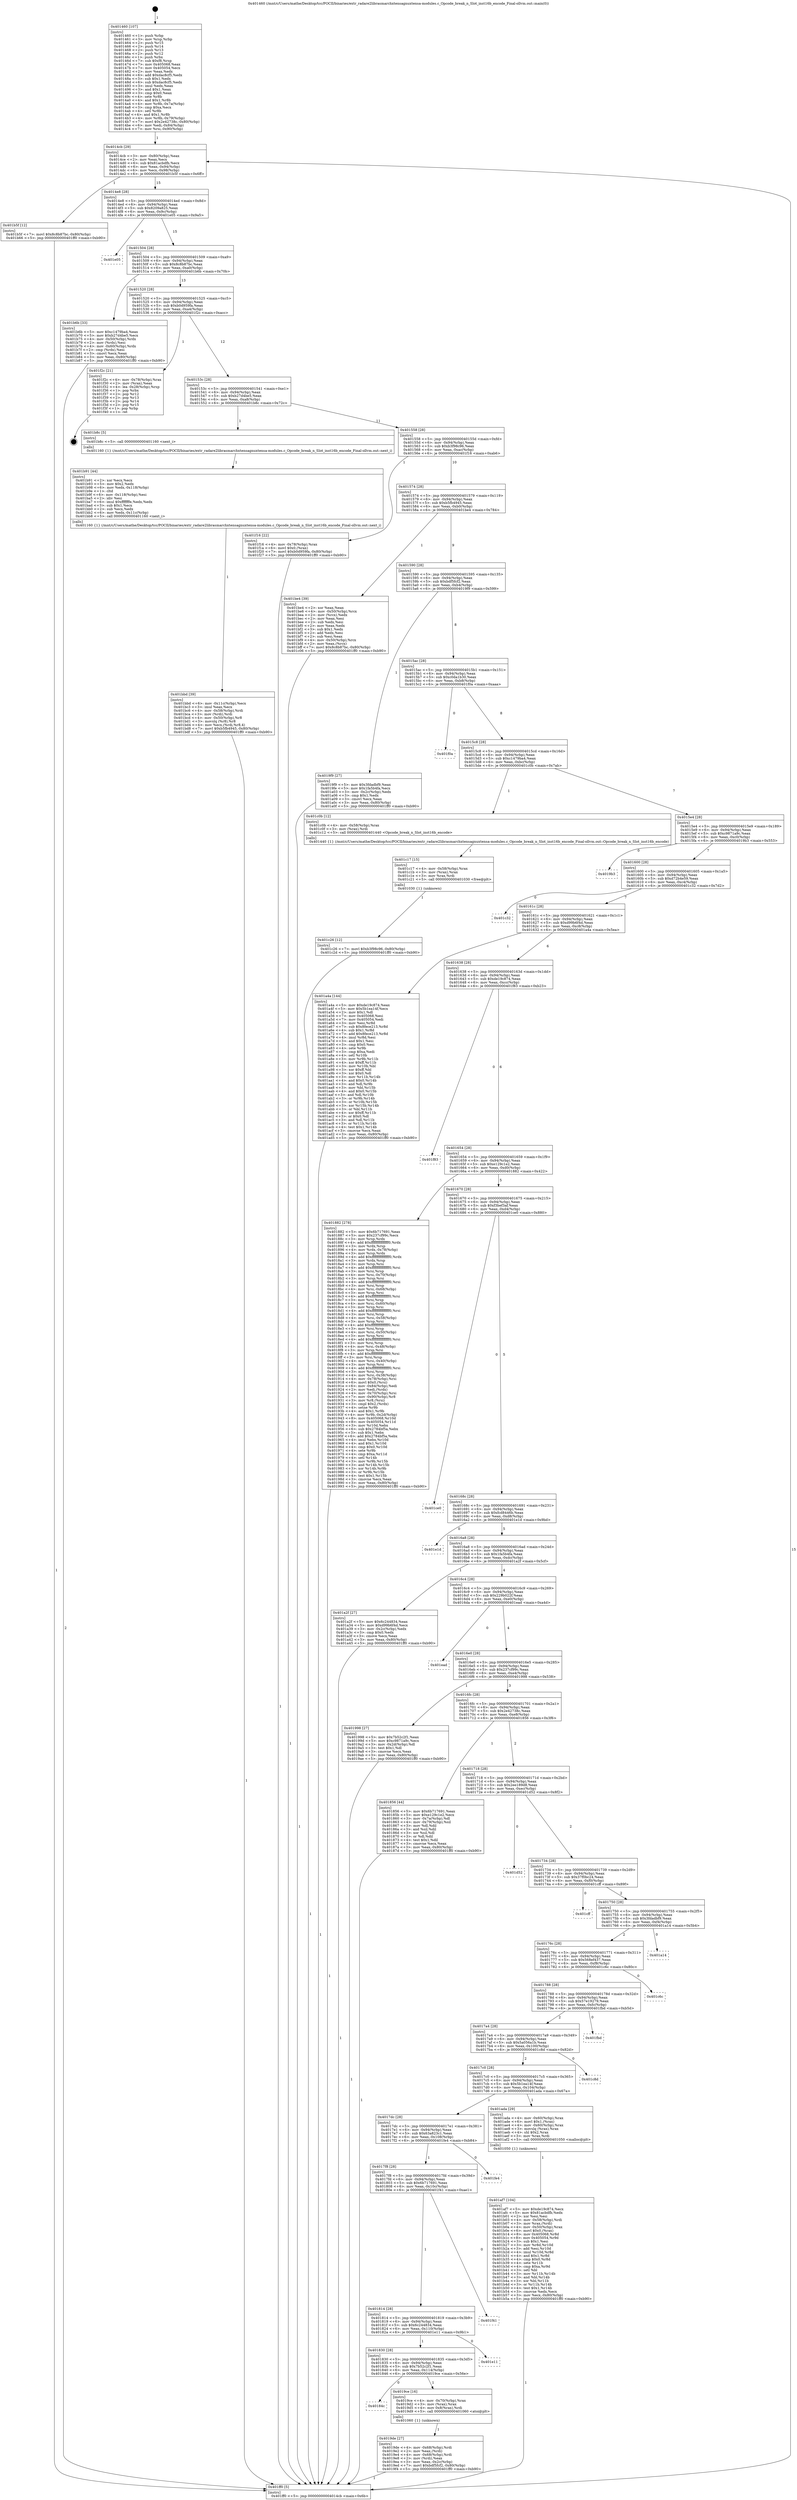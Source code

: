 digraph "0x401460" {
  label = "0x401460 (/mnt/c/Users/mathe/Desktop/tcc/POCII/binaries/extr_radare2librasmarchxtensagnuxtensa-modules.c_Opcode_break_n_Slot_inst16b_encode_Final-ollvm.out::main(0))"
  labelloc = "t"
  node[shape=record]

  Entry [label="",width=0.3,height=0.3,shape=circle,fillcolor=black,style=filled]
  "0x4014cb" [label="{
     0x4014cb [29]\l
     | [instrs]\l
     &nbsp;&nbsp;0x4014cb \<+3\>: mov -0x80(%rbp),%eax\l
     &nbsp;&nbsp;0x4014ce \<+2\>: mov %eax,%ecx\l
     &nbsp;&nbsp;0x4014d0 \<+6\>: sub $0x81acbdfb,%ecx\l
     &nbsp;&nbsp;0x4014d6 \<+6\>: mov %eax,-0x94(%rbp)\l
     &nbsp;&nbsp;0x4014dc \<+6\>: mov %ecx,-0x98(%rbp)\l
     &nbsp;&nbsp;0x4014e2 \<+6\>: je 0000000000401b5f \<main+0x6ff\>\l
  }"]
  "0x401b5f" [label="{
     0x401b5f [12]\l
     | [instrs]\l
     &nbsp;&nbsp;0x401b5f \<+7\>: movl $0x8c8b87bc,-0x80(%rbp)\l
     &nbsp;&nbsp;0x401b66 \<+5\>: jmp 0000000000401ff0 \<main+0xb90\>\l
  }"]
  "0x4014e8" [label="{
     0x4014e8 [28]\l
     | [instrs]\l
     &nbsp;&nbsp;0x4014e8 \<+5\>: jmp 00000000004014ed \<main+0x8d\>\l
     &nbsp;&nbsp;0x4014ed \<+6\>: mov -0x94(%rbp),%eax\l
     &nbsp;&nbsp;0x4014f3 \<+5\>: sub $0x8209a825,%eax\l
     &nbsp;&nbsp;0x4014f8 \<+6\>: mov %eax,-0x9c(%rbp)\l
     &nbsp;&nbsp;0x4014fe \<+6\>: je 0000000000401e05 \<main+0x9a5\>\l
  }"]
  Exit [label="",width=0.3,height=0.3,shape=circle,fillcolor=black,style=filled,peripheries=2]
  "0x401e05" [label="{
     0x401e05\l
  }", style=dashed]
  "0x401504" [label="{
     0x401504 [28]\l
     | [instrs]\l
     &nbsp;&nbsp;0x401504 \<+5\>: jmp 0000000000401509 \<main+0xa9\>\l
     &nbsp;&nbsp;0x401509 \<+6\>: mov -0x94(%rbp),%eax\l
     &nbsp;&nbsp;0x40150f \<+5\>: sub $0x8c8b87bc,%eax\l
     &nbsp;&nbsp;0x401514 \<+6\>: mov %eax,-0xa0(%rbp)\l
     &nbsp;&nbsp;0x40151a \<+6\>: je 0000000000401b6b \<main+0x70b\>\l
  }"]
  "0x401c26" [label="{
     0x401c26 [12]\l
     | [instrs]\l
     &nbsp;&nbsp;0x401c26 \<+7\>: movl $0xb3f98c96,-0x80(%rbp)\l
     &nbsp;&nbsp;0x401c2d \<+5\>: jmp 0000000000401ff0 \<main+0xb90\>\l
  }"]
  "0x401b6b" [label="{
     0x401b6b [33]\l
     | [instrs]\l
     &nbsp;&nbsp;0x401b6b \<+5\>: mov $0xc1479ba4,%eax\l
     &nbsp;&nbsp;0x401b70 \<+5\>: mov $0xb27d4be5,%ecx\l
     &nbsp;&nbsp;0x401b75 \<+4\>: mov -0x50(%rbp),%rdx\l
     &nbsp;&nbsp;0x401b79 \<+2\>: mov (%rdx),%esi\l
     &nbsp;&nbsp;0x401b7b \<+4\>: mov -0x60(%rbp),%rdx\l
     &nbsp;&nbsp;0x401b7f \<+2\>: cmp (%rdx),%esi\l
     &nbsp;&nbsp;0x401b81 \<+3\>: cmovl %ecx,%eax\l
     &nbsp;&nbsp;0x401b84 \<+3\>: mov %eax,-0x80(%rbp)\l
     &nbsp;&nbsp;0x401b87 \<+5\>: jmp 0000000000401ff0 \<main+0xb90\>\l
  }"]
  "0x401520" [label="{
     0x401520 [28]\l
     | [instrs]\l
     &nbsp;&nbsp;0x401520 \<+5\>: jmp 0000000000401525 \<main+0xc5\>\l
     &nbsp;&nbsp;0x401525 \<+6\>: mov -0x94(%rbp),%eax\l
     &nbsp;&nbsp;0x40152b \<+5\>: sub $0xb0d959fa,%eax\l
     &nbsp;&nbsp;0x401530 \<+6\>: mov %eax,-0xa4(%rbp)\l
     &nbsp;&nbsp;0x401536 \<+6\>: je 0000000000401f2c \<main+0xacc\>\l
  }"]
  "0x401c17" [label="{
     0x401c17 [15]\l
     | [instrs]\l
     &nbsp;&nbsp;0x401c17 \<+4\>: mov -0x58(%rbp),%rax\l
     &nbsp;&nbsp;0x401c1b \<+3\>: mov (%rax),%rax\l
     &nbsp;&nbsp;0x401c1e \<+3\>: mov %rax,%rdi\l
     &nbsp;&nbsp;0x401c21 \<+5\>: call 0000000000401030 \<free@plt\>\l
     | [calls]\l
     &nbsp;&nbsp;0x401030 \{1\} (unknown)\l
  }"]
  "0x401f2c" [label="{
     0x401f2c [21]\l
     | [instrs]\l
     &nbsp;&nbsp;0x401f2c \<+4\>: mov -0x78(%rbp),%rax\l
     &nbsp;&nbsp;0x401f30 \<+2\>: mov (%rax),%eax\l
     &nbsp;&nbsp;0x401f32 \<+4\>: lea -0x28(%rbp),%rsp\l
     &nbsp;&nbsp;0x401f36 \<+1\>: pop %rbx\l
     &nbsp;&nbsp;0x401f37 \<+2\>: pop %r12\l
     &nbsp;&nbsp;0x401f39 \<+2\>: pop %r13\l
     &nbsp;&nbsp;0x401f3b \<+2\>: pop %r14\l
     &nbsp;&nbsp;0x401f3d \<+2\>: pop %r15\l
     &nbsp;&nbsp;0x401f3f \<+1\>: pop %rbp\l
     &nbsp;&nbsp;0x401f40 \<+1\>: ret\l
  }"]
  "0x40153c" [label="{
     0x40153c [28]\l
     | [instrs]\l
     &nbsp;&nbsp;0x40153c \<+5\>: jmp 0000000000401541 \<main+0xe1\>\l
     &nbsp;&nbsp;0x401541 \<+6\>: mov -0x94(%rbp),%eax\l
     &nbsp;&nbsp;0x401547 \<+5\>: sub $0xb27d4be5,%eax\l
     &nbsp;&nbsp;0x40154c \<+6\>: mov %eax,-0xa8(%rbp)\l
     &nbsp;&nbsp;0x401552 \<+6\>: je 0000000000401b8c \<main+0x72c\>\l
  }"]
  "0x401bbd" [label="{
     0x401bbd [39]\l
     | [instrs]\l
     &nbsp;&nbsp;0x401bbd \<+6\>: mov -0x11c(%rbp),%ecx\l
     &nbsp;&nbsp;0x401bc3 \<+3\>: imul %eax,%ecx\l
     &nbsp;&nbsp;0x401bc6 \<+4\>: mov -0x58(%rbp),%rdi\l
     &nbsp;&nbsp;0x401bca \<+3\>: mov (%rdi),%rdi\l
     &nbsp;&nbsp;0x401bcd \<+4\>: mov -0x50(%rbp),%r8\l
     &nbsp;&nbsp;0x401bd1 \<+3\>: movslq (%r8),%r8\l
     &nbsp;&nbsp;0x401bd4 \<+4\>: mov %ecx,(%rdi,%r8,4)\l
     &nbsp;&nbsp;0x401bd8 \<+7\>: movl $0xb5fb4945,-0x80(%rbp)\l
     &nbsp;&nbsp;0x401bdf \<+5\>: jmp 0000000000401ff0 \<main+0xb90\>\l
  }"]
  "0x401b8c" [label="{
     0x401b8c [5]\l
     | [instrs]\l
     &nbsp;&nbsp;0x401b8c \<+5\>: call 0000000000401160 \<next_i\>\l
     | [calls]\l
     &nbsp;&nbsp;0x401160 \{1\} (/mnt/c/Users/mathe/Desktop/tcc/POCII/binaries/extr_radare2librasmarchxtensagnuxtensa-modules.c_Opcode_break_n_Slot_inst16b_encode_Final-ollvm.out::next_i)\l
  }"]
  "0x401558" [label="{
     0x401558 [28]\l
     | [instrs]\l
     &nbsp;&nbsp;0x401558 \<+5\>: jmp 000000000040155d \<main+0xfd\>\l
     &nbsp;&nbsp;0x40155d \<+6\>: mov -0x94(%rbp),%eax\l
     &nbsp;&nbsp;0x401563 \<+5\>: sub $0xb3f98c96,%eax\l
     &nbsp;&nbsp;0x401568 \<+6\>: mov %eax,-0xac(%rbp)\l
     &nbsp;&nbsp;0x40156e \<+6\>: je 0000000000401f16 \<main+0xab6\>\l
  }"]
  "0x401b91" [label="{
     0x401b91 [44]\l
     | [instrs]\l
     &nbsp;&nbsp;0x401b91 \<+2\>: xor %ecx,%ecx\l
     &nbsp;&nbsp;0x401b93 \<+5\>: mov $0x2,%edx\l
     &nbsp;&nbsp;0x401b98 \<+6\>: mov %edx,-0x118(%rbp)\l
     &nbsp;&nbsp;0x401b9e \<+1\>: cltd\l
     &nbsp;&nbsp;0x401b9f \<+6\>: mov -0x118(%rbp),%esi\l
     &nbsp;&nbsp;0x401ba5 \<+2\>: idiv %esi\l
     &nbsp;&nbsp;0x401ba7 \<+6\>: imul $0xfffffffe,%edx,%edx\l
     &nbsp;&nbsp;0x401bad \<+3\>: sub $0x1,%ecx\l
     &nbsp;&nbsp;0x401bb0 \<+2\>: sub %ecx,%edx\l
     &nbsp;&nbsp;0x401bb2 \<+6\>: mov %edx,-0x11c(%rbp)\l
     &nbsp;&nbsp;0x401bb8 \<+5\>: call 0000000000401160 \<next_i\>\l
     | [calls]\l
     &nbsp;&nbsp;0x401160 \{1\} (/mnt/c/Users/mathe/Desktop/tcc/POCII/binaries/extr_radare2librasmarchxtensagnuxtensa-modules.c_Opcode_break_n_Slot_inst16b_encode_Final-ollvm.out::next_i)\l
  }"]
  "0x401f16" [label="{
     0x401f16 [22]\l
     | [instrs]\l
     &nbsp;&nbsp;0x401f16 \<+4\>: mov -0x78(%rbp),%rax\l
     &nbsp;&nbsp;0x401f1a \<+6\>: movl $0x0,(%rax)\l
     &nbsp;&nbsp;0x401f20 \<+7\>: movl $0xb0d959fa,-0x80(%rbp)\l
     &nbsp;&nbsp;0x401f27 \<+5\>: jmp 0000000000401ff0 \<main+0xb90\>\l
  }"]
  "0x401574" [label="{
     0x401574 [28]\l
     | [instrs]\l
     &nbsp;&nbsp;0x401574 \<+5\>: jmp 0000000000401579 \<main+0x119\>\l
     &nbsp;&nbsp;0x401579 \<+6\>: mov -0x94(%rbp),%eax\l
     &nbsp;&nbsp;0x40157f \<+5\>: sub $0xb5fb4945,%eax\l
     &nbsp;&nbsp;0x401584 \<+6\>: mov %eax,-0xb0(%rbp)\l
     &nbsp;&nbsp;0x40158a \<+6\>: je 0000000000401be4 \<main+0x784\>\l
  }"]
  "0x401af7" [label="{
     0x401af7 [104]\l
     | [instrs]\l
     &nbsp;&nbsp;0x401af7 \<+5\>: mov $0xde19c874,%ecx\l
     &nbsp;&nbsp;0x401afc \<+5\>: mov $0x81acbdfb,%edx\l
     &nbsp;&nbsp;0x401b01 \<+2\>: xor %esi,%esi\l
     &nbsp;&nbsp;0x401b03 \<+4\>: mov -0x58(%rbp),%rdi\l
     &nbsp;&nbsp;0x401b07 \<+3\>: mov %rax,(%rdi)\l
     &nbsp;&nbsp;0x401b0a \<+4\>: mov -0x50(%rbp),%rax\l
     &nbsp;&nbsp;0x401b0e \<+6\>: movl $0x0,(%rax)\l
     &nbsp;&nbsp;0x401b14 \<+8\>: mov 0x405068,%r8d\l
     &nbsp;&nbsp;0x401b1c \<+8\>: mov 0x405054,%r9d\l
     &nbsp;&nbsp;0x401b24 \<+3\>: sub $0x1,%esi\l
     &nbsp;&nbsp;0x401b27 \<+3\>: mov %r8d,%r10d\l
     &nbsp;&nbsp;0x401b2a \<+3\>: add %esi,%r10d\l
     &nbsp;&nbsp;0x401b2d \<+4\>: imul %r10d,%r8d\l
     &nbsp;&nbsp;0x401b31 \<+4\>: and $0x1,%r8d\l
     &nbsp;&nbsp;0x401b35 \<+4\>: cmp $0x0,%r8d\l
     &nbsp;&nbsp;0x401b39 \<+4\>: sete %r11b\l
     &nbsp;&nbsp;0x401b3d \<+4\>: cmp $0xa,%r9d\l
     &nbsp;&nbsp;0x401b41 \<+3\>: setl %bl\l
     &nbsp;&nbsp;0x401b44 \<+3\>: mov %r11b,%r14b\l
     &nbsp;&nbsp;0x401b47 \<+3\>: and %bl,%r14b\l
     &nbsp;&nbsp;0x401b4a \<+3\>: xor %bl,%r11b\l
     &nbsp;&nbsp;0x401b4d \<+3\>: or %r11b,%r14b\l
     &nbsp;&nbsp;0x401b50 \<+4\>: test $0x1,%r14b\l
     &nbsp;&nbsp;0x401b54 \<+3\>: cmovne %edx,%ecx\l
     &nbsp;&nbsp;0x401b57 \<+3\>: mov %ecx,-0x80(%rbp)\l
     &nbsp;&nbsp;0x401b5a \<+5\>: jmp 0000000000401ff0 \<main+0xb90\>\l
  }"]
  "0x401be4" [label="{
     0x401be4 [39]\l
     | [instrs]\l
     &nbsp;&nbsp;0x401be4 \<+2\>: xor %eax,%eax\l
     &nbsp;&nbsp;0x401be6 \<+4\>: mov -0x50(%rbp),%rcx\l
     &nbsp;&nbsp;0x401bea \<+2\>: mov (%rcx),%edx\l
     &nbsp;&nbsp;0x401bec \<+2\>: mov %eax,%esi\l
     &nbsp;&nbsp;0x401bee \<+2\>: sub %edx,%esi\l
     &nbsp;&nbsp;0x401bf0 \<+2\>: mov %eax,%edx\l
     &nbsp;&nbsp;0x401bf2 \<+3\>: sub $0x1,%edx\l
     &nbsp;&nbsp;0x401bf5 \<+2\>: add %edx,%esi\l
     &nbsp;&nbsp;0x401bf7 \<+2\>: sub %esi,%eax\l
     &nbsp;&nbsp;0x401bf9 \<+4\>: mov -0x50(%rbp),%rcx\l
     &nbsp;&nbsp;0x401bfd \<+2\>: mov %eax,(%rcx)\l
     &nbsp;&nbsp;0x401bff \<+7\>: movl $0x8c8b87bc,-0x80(%rbp)\l
     &nbsp;&nbsp;0x401c06 \<+5\>: jmp 0000000000401ff0 \<main+0xb90\>\l
  }"]
  "0x401590" [label="{
     0x401590 [28]\l
     | [instrs]\l
     &nbsp;&nbsp;0x401590 \<+5\>: jmp 0000000000401595 \<main+0x135\>\l
     &nbsp;&nbsp;0x401595 \<+6\>: mov -0x94(%rbp),%eax\l
     &nbsp;&nbsp;0x40159b \<+5\>: sub $0xbdf5fcf2,%eax\l
     &nbsp;&nbsp;0x4015a0 \<+6\>: mov %eax,-0xb4(%rbp)\l
     &nbsp;&nbsp;0x4015a6 \<+6\>: je 00000000004019f9 \<main+0x599\>\l
  }"]
  "0x4019de" [label="{
     0x4019de [27]\l
     | [instrs]\l
     &nbsp;&nbsp;0x4019de \<+4\>: mov -0x68(%rbp),%rdi\l
     &nbsp;&nbsp;0x4019e2 \<+2\>: mov %eax,(%rdi)\l
     &nbsp;&nbsp;0x4019e4 \<+4\>: mov -0x68(%rbp),%rdi\l
     &nbsp;&nbsp;0x4019e8 \<+2\>: mov (%rdi),%eax\l
     &nbsp;&nbsp;0x4019ea \<+3\>: mov %eax,-0x2c(%rbp)\l
     &nbsp;&nbsp;0x4019ed \<+7\>: movl $0xbdf5fcf2,-0x80(%rbp)\l
     &nbsp;&nbsp;0x4019f4 \<+5\>: jmp 0000000000401ff0 \<main+0xb90\>\l
  }"]
  "0x4019f9" [label="{
     0x4019f9 [27]\l
     | [instrs]\l
     &nbsp;&nbsp;0x4019f9 \<+5\>: mov $0x3fdadbf9,%eax\l
     &nbsp;&nbsp;0x4019fe \<+5\>: mov $0x1fa5b4fa,%ecx\l
     &nbsp;&nbsp;0x401a03 \<+3\>: mov -0x2c(%rbp),%edx\l
     &nbsp;&nbsp;0x401a06 \<+3\>: cmp $0x1,%edx\l
     &nbsp;&nbsp;0x401a09 \<+3\>: cmovl %ecx,%eax\l
     &nbsp;&nbsp;0x401a0c \<+3\>: mov %eax,-0x80(%rbp)\l
     &nbsp;&nbsp;0x401a0f \<+5\>: jmp 0000000000401ff0 \<main+0xb90\>\l
  }"]
  "0x4015ac" [label="{
     0x4015ac [28]\l
     | [instrs]\l
     &nbsp;&nbsp;0x4015ac \<+5\>: jmp 00000000004015b1 \<main+0x151\>\l
     &nbsp;&nbsp;0x4015b1 \<+6\>: mov -0x94(%rbp),%eax\l
     &nbsp;&nbsp;0x4015b7 \<+5\>: sub $0xc0da1b30,%eax\l
     &nbsp;&nbsp;0x4015bc \<+6\>: mov %eax,-0xb8(%rbp)\l
     &nbsp;&nbsp;0x4015c2 \<+6\>: je 0000000000401f0a \<main+0xaaa\>\l
  }"]
  "0x40184c" [label="{
     0x40184c\l
  }", style=dashed]
  "0x401f0a" [label="{
     0x401f0a\l
  }", style=dashed]
  "0x4015c8" [label="{
     0x4015c8 [28]\l
     | [instrs]\l
     &nbsp;&nbsp;0x4015c8 \<+5\>: jmp 00000000004015cd \<main+0x16d\>\l
     &nbsp;&nbsp;0x4015cd \<+6\>: mov -0x94(%rbp),%eax\l
     &nbsp;&nbsp;0x4015d3 \<+5\>: sub $0xc1479ba4,%eax\l
     &nbsp;&nbsp;0x4015d8 \<+6\>: mov %eax,-0xbc(%rbp)\l
     &nbsp;&nbsp;0x4015de \<+6\>: je 0000000000401c0b \<main+0x7ab\>\l
  }"]
  "0x4019ce" [label="{
     0x4019ce [16]\l
     | [instrs]\l
     &nbsp;&nbsp;0x4019ce \<+4\>: mov -0x70(%rbp),%rax\l
     &nbsp;&nbsp;0x4019d2 \<+3\>: mov (%rax),%rax\l
     &nbsp;&nbsp;0x4019d5 \<+4\>: mov 0x8(%rax),%rdi\l
     &nbsp;&nbsp;0x4019d9 \<+5\>: call 0000000000401060 \<atoi@plt\>\l
     | [calls]\l
     &nbsp;&nbsp;0x401060 \{1\} (unknown)\l
  }"]
  "0x401c0b" [label="{
     0x401c0b [12]\l
     | [instrs]\l
     &nbsp;&nbsp;0x401c0b \<+4\>: mov -0x58(%rbp),%rax\l
     &nbsp;&nbsp;0x401c0f \<+3\>: mov (%rax),%rdi\l
     &nbsp;&nbsp;0x401c12 \<+5\>: call 0000000000401440 \<Opcode_break_n_Slot_inst16b_encode\>\l
     | [calls]\l
     &nbsp;&nbsp;0x401440 \{1\} (/mnt/c/Users/mathe/Desktop/tcc/POCII/binaries/extr_radare2librasmarchxtensagnuxtensa-modules.c_Opcode_break_n_Slot_inst16b_encode_Final-ollvm.out::Opcode_break_n_Slot_inst16b_encode)\l
  }"]
  "0x4015e4" [label="{
     0x4015e4 [28]\l
     | [instrs]\l
     &nbsp;&nbsp;0x4015e4 \<+5\>: jmp 00000000004015e9 \<main+0x189\>\l
     &nbsp;&nbsp;0x4015e9 \<+6\>: mov -0x94(%rbp),%eax\l
     &nbsp;&nbsp;0x4015ef \<+5\>: sub $0xc9871a9c,%eax\l
     &nbsp;&nbsp;0x4015f4 \<+6\>: mov %eax,-0xc0(%rbp)\l
     &nbsp;&nbsp;0x4015fa \<+6\>: je 00000000004019b3 \<main+0x553\>\l
  }"]
  "0x401830" [label="{
     0x401830 [28]\l
     | [instrs]\l
     &nbsp;&nbsp;0x401830 \<+5\>: jmp 0000000000401835 \<main+0x3d5\>\l
     &nbsp;&nbsp;0x401835 \<+6\>: mov -0x94(%rbp),%eax\l
     &nbsp;&nbsp;0x40183b \<+5\>: sub $0x7b52c2f1,%eax\l
     &nbsp;&nbsp;0x401840 \<+6\>: mov %eax,-0x114(%rbp)\l
     &nbsp;&nbsp;0x401846 \<+6\>: je 00000000004019ce \<main+0x56e\>\l
  }"]
  "0x4019b3" [label="{
     0x4019b3\l
  }", style=dashed]
  "0x401600" [label="{
     0x401600 [28]\l
     | [instrs]\l
     &nbsp;&nbsp;0x401600 \<+5\>: jmp 0000000000401605 \<main+0x1a5\>\l
     &nbsp;&nbsp;0x401605 \<+6\>: mov -0x94(%rbp),%eax\l
     &nbsp;&nbsp;0x40160b \<+5\>: sub $0xd72b4e59,%eax\l
     &nbsp;&nbsp;0x401610 \<+6\>: mov %eax,-0xc4(%rbp)\l
     &nbsp;&nbsp;0x401616 \<+6\>: je 0000000000401c32 \<main+0x7d2\>\l
  }"]
  "0x401e11" [label="{
     0x401e11\l
  }", style=dashed]
  "0x401c32" [label="{
     0x401c32\l
  }", style=dashed]
  "0x40161c" [label="{
     0x40161c [28]\l
     | [instrs]\l
     &nbsp;&nbsp;0x40161c \<+5\>: jmp 0000000000401621 \<main+0x1c1\>\l
     &nbsp;&nbsp;0x401621 \<+6\>: mov -0x94(%rbp),%eax\l
     &nbsp;&nbsp;0x401627 \<+5\>: sub $0xd99b6f4d,%eax\l
     &nbsp;&nbsp;0x40162c \<+6\>: mov %eax,-0xc8(%rbp)\l
     &nbsp;&nbsp;0x401632 \<+6\>: je 0000000000401a4a \<main+0x5ea\>\l
  }"]
  "0x401814" [label="{
     0x401814 [28]\l
     | [instrs]\l
     &nbsp;&nbsp;0x401814 \<+5\>: jmp 0000000000401819 \<main+0x3b9\>\l
     &nbsp;&nbsp;0x401819 \<+6\>: mov -0x94(%rbp),%eax\l
     &nbsp;&nbsp;0x40181f \<+5\>: sub $0x6c244834,%eax\l
     &nbsp;&nbsp;0x401824 \<+6\>: mov %eax,-0x110(%rbp)\l
     &nbsp;&nbsp;0x40182a \<+6\>: je 0000000000401e11 \<main+0x9b1\>\l
  }"]
  "0x401a4a" [label="{
     0x401a4a [144]\l
     | [instrs]\l
     &nbsp;&nbsp;0x401a4a \<+5\>: mov $0xde19c874,%eax\l
     &nbsp;&nbsp;0x401a4f \<+5\>: mov $0x5b1ea14f,%ecx\l
     &nbsp;&nbsp;0x401a54 \<+2\>: mov $0x1,%dl\l
     &nbsp;&nbsp;0x401a56 \<+7\>: mov 0x405068,%esi\l
     &nbsp;&nbsp;0x401a5d \<+7\>: mov 0x405054,%edi\l
     &nbsp;&nbsp;0x401a64 \<+3\>: mov %esi,%r8d\l
     &nbsp;&nbsp;0x401a67 \<+7\>: sub $0x8fece213,%r8d\l
     &nbsp;&nbsp;0x401a6e \<+4\>: sub $0x1,%r8d\l
     &nbsp;&nbsp;0x401a72 \<+7\>: add $0x8fece213,%r8d\l
     &nbsp;&nbsp;0x401a79 \<+4\>: imul %r8d,%esi\l
     &nbsp;&nbsp;0x401a7d \<+3\>: and $0x1,%esi\l
     &nbsp;&nbsp;0x401a80 \<+3\>: cmp $0x0,%esi\l
     &nbsp;&nbsp;0x401a83 \<+4\>: sete %r9b\l
     &nbsp;&nbsp;0x401a87 \<+3\>: cmp $0xa,%edi\l
     &nbsp;&nbsp;0x401a8a \<+4\>: setl %r10b\l
     &nbsp;&nbsp;0x401a8e \<+3\>: mov %r9b,%r11b\l
     &nbsp;&nbsp;0x401a91 \<+4\>: xor $0xff,%r11b\l
     &nbsp;&nbsp;0x401a95 \<+3\>: mov %r10b,%bl\l
     &nbsp;&nbsp;0x401a98 \<+3\>: xor $0xff,%bl\l
     &nbsp;&nbsp;0x401a9b \<+3\>: xor $0x0,%dl\l
     &nbsp;&nbsp;0x401a9e \<+3\>: mov %r11b,%r14b\l
     &nbsp;&nbsp;0x401aa1 \<+4\>: and $0x0,%r14b\l
     &nbsp;&nbsp;0x401aa5 \<+3\>: and %dl,%r9b\l
     &nbsp;&nbsp;0x401aa8 \<+3\>: mov %bl,%r15b\l
     &nbsp;&nbsp;0x401aab \<+4\>: and $0x0,%r15b\l
     &nbsp;&nbsp;0x401aaf \<+3\>: and %dl,%r10b\l
     &nbsp;&nbsp;0x401ab2 \<+3\>: or %r9b,%r14b\l
     &nbsp;&nbsp;0x401ab5 \<+3\>: or %r10b,%r15b\l
     &nbsp;&nbsp;0x401ab8 \<+3\>: xor %r15b,%r14b\l
     &nbsp;&nbsp;0x401abb \<+3\>: or %bl,%r11b\l
     &nbsp;&nbsp;0x401abe \<+4\>: xor $0xff,%r11b\l
     &nbsp;&nbsp;0x401ac2 \<+3\>: or $0x0,%dl\l
     &nbsp;&nbsp;0x401ac5 \<+3\>: and %dl,%r11b\l
     &nbsp;&nbsp;0x401ac8 \<+3\>: or %r11b,%r14b\l
     &nbsp;&nbsp;0x401acb \<+4\>: test $0x1,%r14b\l
     &nbsp;&nbsp;0x401acf \<+3\>: cmovne %ecx,%eax\l
     &nbsp;&nbsp;0x401ad2 \<+3\>: mov %eax,-0x80(%rbp)\l
     &nbsp;&nbsp;0x401ad5 \<+5\>: jmp 0000000000401ff0 \<main+0xb90\>\l
  }"]
  "0x401638" [label="{
     0x401638 [28]\l
     | [instrs]\l
     &nbsp;&nbsp;0x401638 \<+5\>: jmp 000000000040163d \<main+0x1dd\>\l
     &nbsp;&nbsp;0x40163d \<+6\>: mov -0x94(%rbp),%eax\l
     &nbsp;&nbsp;0x401643 \<+5\>: sub $0xde19c874,%eax\l
     &nbsp;&nbsp;0x401648 \<+6\>: mov %eax,-0xcc(%rbp)\l
     &nbsp;&nbsp;0x40164e \<+6\>: je 0000000000401f83 \<main+0xb23\>\l
  }"]
  "0x401f41" [label="{
     0x401f41\l
  }", style=dashed]
  "0x401f83" [label="{
     0x401f83\l
  }", style=dashed]
  "0x401654" [label="{
     0x401654 [28]\l
     | [instrs]\l
     &nbsp;&nbsp;0x401654 \<+5\>: jmp 0000000000401659 \<main+0x1f9\>\l
     &nbsp;&nbsp;0x401659 \<+6\>: mov -0x94(%rbp),%eax\l
     &nbsp;&nbsp;0x40165f \<+5\>: sub $0xe129c1e2,%eax\l
     &nbsp;&nbsp;0x401664 \<+6\>: mov %eax,-0xd0(%rbp)\l
     &nbsp;&nbsp;0x40166a \<+6\>: je 0000000000401882 \<main+0x422\>\l
  }"]
  "0x4017f8" [label="{
     0x4017f8 [28]\l
     | [instrs]\l
     &nbsp;&nbsp;0x4017f8 \<+5\>: jmp 00000000004017fd \<main+0x39d\>\l
     &nbsp;&nbsp;0x4017fd \<+6\>: mov -0x94(%rbp),%eax\l
     &nbsp;&nbsp;0x401803 \<+5\>: sub $0x6b717691,%eax\l
     &nbsp;&nbsp;0x401808 \<+6\>: mov %eax,-0x10c(%rbp)\l
     &nbsp;&nbsp;0x40180e \<+6\>: je 0000000000401f41 \<main+0xae1\>\l
  }"]
  "0x401882" [label="{
     0x401882 [278]\l
     | [instrs]\l
     &nbsp;&nbsp;0x401882 \<+5\>: mov $0x6b717691,%eax\l
     &nbsp;&nbsp;0x401887 \<+5\>: mov $0x237cf99c,%ecx\l
     &nbsp;&nbsp;0x40188c \<+3\>: mov %rsp,%rdx\l
     &nbsp;&nbsp;0x40188f \<+4\>: add $0xfffffffffffffff0,%rdx\l
     &nbsp;&nbsp;0x401893 \<+3\>: mov %rdx,%rsp\l
     &nbsp;&nbsp;0x401896 \<+4\>: mov %rdx,-0x78(%rbp)\l
     &nbsp;&nbsp;0x40189a \<+3\>: mov %rsp,%rdx\l
     &nbsp;&nbsp;0x40189d \<+4\>: add $0xfffffffffffffff0,%rdx\l
     &nbsp;&nbsp;0x4018a1 \<+3\>: mov %rdx,%rsp\l
     &nbsp;&nbsp;0x4018a4 \<+3\>: mov %rsp,%rsi\l
     &nbsp;&nbsp;0x4018a7 \<+4\>: add $0xfffffffffffffff0,%rsi\l
     &nbsp;&nbsp;0x4018ab \<+3\>: mov %rsi,%rsp\l
     &nbsp;&nbsp;0x4018ae \<+4\>: mov %rsi,-0x70(%rbp)\l
     &nbsp;&nbsp;0x4018b2 \<+3\>: mov %rsp,%rsi\l
     &nbsp;&nbsp;0x4018b5 \<+4\>: add $0xfffffffffffffff0,%rsi\l
     &nbsp;&nbsp;0x4018b9 \<+3\>: mov %rsi,%rsp\l
     &nbsp;&nbsp;0x4018bc \<+4\>: mov %rsi,-0x68(%rbp)\l
     &nbsp;&nbsp;0x4018c0 \<+3\>: mov %rsp,%rsi\l
     &nbsp;&nbsp;0x4018c3 \<+4\>: add $0xfffffffffffffff0,%rsi\l
     &nbsp;&nbsp;0x4018c7 \<+3\>: mov %rsi,%rsp\l
     &nbsp;&nbsp;0x4018ca \<+4\>: mov %rsi,-0x60(%rbp)\l
     &nbsp;&nbsp;0x4018ce \<+3\>: mov %rsp,%rsi\l
     &nbsp;&nbsp;0x4018d1 \<+4\>: add $0xfffffffffffffff0,%rsi\l
     &nbsp;&nbsp;0x4018d5 \<+3\>: mov %rsi,%rsp\l
     &nbsp;&nbsp;0x4018d8 \<+4\>: mov %rsi,-0x58(%rbp)\l
     &nbsp;&nbsp;0x4018dc \<+3\>: mov %rsp,%rsi\l
     &nbsp;&nbsp;0x4018df \<+4\>: add $0xfffffffffffffff0,%rsi\l
     &nbsp;&nbsp;0x4018e3 \<+3\>: mov %rsi,%rsp\l
     &nbsp;&nbsp;0x4018e6 \<+4\>: mov %rsi,-0x50(%rbp)\l
     &nbsp;&nbsp;0x4018ea \<+3\>: mov %rsp,%rsi\l
     &nbsp;&nbsp;0x4018ed \<+4\>: add $0xfffffffffffffff0,%rsi\l
     &nbsp;&nbsp;0x4018f1 \<+3\>: mov %rsi,%rsp\l
     &nbsp;&nbsp;0x4018f4 \<+4\>: mov %rsi,-0x48(%rbp)\l
     &nbsp;&nbsp;0x4018f8 \<+3\>: mov %rsp,%rsi\l
     &nbsp;&nbsp;0x4018fb \<+4\>: add $0xfffffffffffffff0,%rsi\l
     &nbsp;&nbsp;0x4018ff \<+3\>: mov %rsi,%rsp\l
     &nbsp;&nbsp;0x401902 \<+4\>: mov %rsi,-0x40(%rbp)\l
     &nbsp;&nbsp;0x401906 \<+3\>: mov %rsp,%rsi\l
     &nbsp;&nbsp;0x401909 \<+4\>: add $0xfffffffffffffff0,%rsi\l
     &nbsp;&nbsp;0x40190d \<+3\>: mov %rsi,%rsp\l
     &nbsp;&nbsp;0x401910 \<+4\>: mov %rsi,-0x38(%rbp)\l
     &nbsp;&nbsp;0x401914 \<+4\>: mov -0x78(%rbp),%rsi\l
     &nbsp;&nbsp;0x401918 \<+6\>: movl $0x0,(%rsi)\l
     &nbsp;&nbsp;0x40191e \<+6\>: mov -0x84(%rbp),%edi\l
     &nbsp;&nbsp;0x401924 \<+2\>: mov %edi,(%rdx)\l
     &nbsp;&nbsp;0x401926 \<+4\>: mov -0x70(%rbp),%rsi\l
     &nbsp;&nbsp;0x40192a \<+7\>: mov -0x90(%rbp),%r8\l
     &nbsp;&nbsp;0x401931 \<+3\>: mov %r8,(%rsi)\l
     &nbsp;&nbsp;0x401934 \<+3\>: cmpl $0x2,(%rdx)\l
     &nbsp;&nbsp;0x401937 \<+4\>: setne %r9b\l
     &nbsp;&nbsp;0x40193b \<+4\>: and $0x1,%r9b\l
     &nbsp;&nbsp;0x40193f \<+4\>: mov %r9b,-0x2d(%rbp)\l
     &nbsp;&nbsp;0x401943 \<+8\>: mov 0x405068,%r10d\l
     &nbsp;&nbsp;0x40194b \<+8\>: mov 0x405054,%r11d\l
     &nbsp;&nbsp;0x401953 \<+3\>: mov %r10d,%ebx\l
     &nbsp;&nbsp;0x401956 \<+6\>: sub $0x2784bf5a,%ebx\l
     &nbsp;&nbsp;0x40195c \<+3\>: sub $0x1,%ebx\l
     &nbsp;&nbsp;0x40195f \<+6\>: add $0x2784bf5a,%ebx\l
     &nbsp;&nbsp;0x401965 \<+4\>: imul %ebx,%r10d\l
     &nbsp;&nbsp;0x401969 \<+4\>: and $0x1,%r10d\l
     &nbsp;&nbsp;0x40196d \<+4\>: cmp $0x0,%r10d\l
     &nbsp;&nbsp;0x401971 \<+4\>: sete %r9b\l
     &nbsp;&nbsp;0x401975 \<+4\>: cmp $0xa,%r11d\l
     &nbsp;&nbsp;0x401979 \<+4\>: setl %r14b\l
     &nbsp;&nbsp;0x40197d \<+3\>: mov %r9b,%r15b\l
     &nbsp;&nbsp;0x401980 \<+3\>: and %r14b,%r15b\l
     &nbsp;&nbsp;0x401983 \<+3\>: xor %r14b,%r9b\l
     &nbsp;&nbsp;0x401986 \<+3\>: or %r9b,%r15b\l
     &nbsp;&nbsp;0x401989 \<+4\>: test $0x1,%r15b\l
     &nbsp;&nbsp;0x40198d \<+3\>: cmovne %ecx,%eax\l
     &nbsp;&nbsp;0x401990 \<+3\>: mov %eax,-0x80(%rbp)\l
     &nbsp;&nbsp;0x401993 \<+5\>: jmp 0000000000401ff0 \<main+0xb90\>\l
  }"]
  "0x401670" [label="{
     0x401670 [28]\l
     | [instrs]\l
     &nbsp;&nbsp;0x401670 \<+5\>: jmp 0000000000401675 \<main+0x215\>\l
     &nbsp;&nbsp;0x401675 \<+6\>: mov -0x94(%rbp),%eax\l
     &nbsp;&nbsp;0x40167b \<+5\>: sub $0xf3bef3af,%eax\l
     &nbsp;&nbsp;0x401680 \<+6\>: mov %eax,-0xd4(%rbp)\l
     &nbsp;&nbsp;0x401686 \<+6\>: je 0000000000401ce0 \<main+0x880\>\l
  }"]
  "0x401fe4" [label="{
     0x401fe4\l
  }", style=dashed]
  "0x401ce0" [label="{
     0x401ce0\l
  }", style=dashed]
  "0x40168c" [label="{
     0x40168c [28]\l
     | [instrs]\l
     &nbsp;&nbsp;0x40168c \<+5\>: jmp 0000000000401691 \<main+0x231\>\l
     &nbsp;&nbsp;0x401691 \<+6\>: mov -0x94(%rbp),%eax\l
     &nbsp;&nbsp;0x401697 \<+5\>: sub $0xfcd8446b,%eax\l
     &nbsp;&nbsp;0x40169c \<+6\>: mov %eax,-0xd8(%rbp)\l
     &nbsp;&nbsp;0x4016a2 \<+6\>: je 0000000000401e1d \<main+0x9bd\>\l
  }"]
  "0x4017dc" [label="{
     0x4017dc [28]\l
     | [instrs]\l
     &nbsp;&nbsp;0x4017dc \<+5\>: jmp 00000000004017e1 \<main+0x381\>\l
     &nbsp;&nbsp;0x4017e1 \<+6\>: mov -0x94(%rbp),%eax\l
     &nbsp;&nbsp;0x4017e7 \<+5\>: sub $0x63a823c1,%eax\l
     &nbsp;&nbsp;0x4017ec \<+6\>: mov %eax,-0x108(%rbp)\l
     &nbsp;&nbsp;0x4017f2 \<+6\>: je 0000000000401fe4 \<main+0xb84\>\l
  }"]
  "0x401e1d" [label="{
     0x401e1d\l
  }", style=dashed]
  "0x4016a8" [label="{
     0x4016a8 [28]\l
     | [instrs]\l
     &nbsp;&nbsp;0x4016a8 \<+5\>: jmp 00000000004016ad \<main+0x24d\>\l
     &nbsp;&nbsp;0x4016ad \<+6\>: mov -0x94(%rbp),%eax\l
     &nbsp;&nbsp;0x4016b3 \<+5\>: sub $0x1fa5b4fa,%eax\l
     &nbsp;&nbsp;0x4016b8 \<+6\>: mov %eax,-0xdc(%rbp)\l
     &nbsp;&nbsp;0x4016be \<+6\>: je 0000000000401a2f \<main+0x5cf\>\l
  }"]
  "0x401ada" [label="{
     0x401ada [29]\l
     | [instrs]\l
     &nbsp;&nbsp;0x401ada \<+4\>: mov -0x60(%rbp),%rax\l
     &nbsp;&nbsp;0x401ade \<+6\>: movl $0x1,(%rax)\l
     &nbsp;&nbsp;0x401ae4 \<+4\>: mov -0x60(%rbp),%rax\l
     &nbsp;&nbsp;0x401ae8 \<+3\>: movslq (%rax),%rax\l
     &nbsp;&nbsp;0x401aeb \<+4\>: shl $0x2,%rax\l
     &nbsp;&nbsp;0x401aef \<+3\>: mov %rax,%rdi\l
     &nbsp;&nbsp;0x401af2 \<+5\>: call 0000000000401050 \<malloc@plt\>\l
     | [calls]\l
     &nbsp;&nbsp;0x401050 \{1\} (unknown)\l
  }"]
  "0x401a2f" [label="{
     0x401a2f [27]\l
     | [instrs]\l
     &nbsp;&nbsp;0x401a2f \<+5\>: mov $0x6c244834,%eax\l
     &nbsp;&nbsp;0x401a34 \<+5\>: mov $0xd99b6f4d,%ecx\l
     &nbsp;&nbsp;0x401a39 \<+3\>: mov -0x2c(%rbp),%edx\l
     &nbsp;&nbsp;0x401a3c \<+3\>: cmp $0x0,%edx\l
     &nbsp;&nbsp;0x401a3f \<+3\>: cmove %ecx,%eax\l
     &nbsp;&nbsp;0x401a42 \<+3\>: mov %eax,-0x80(%rbp)\l
     &nbsp;&nbsp;0x401a45 \<+5\>: jmp 0000000000401ff0 \<main+0xb90\>\l
  }"]
  "0x4016c4" [label="{
     0x4016c4 [28]\l
     | [instrs]\l
     &nbsp;&nbsp;0x4016c4 \<+5\>: jmp 00000000004016c9 \<main+0x269\>\l
     &nbsp;&nbsp;0x4016c9 \<+6\>: mov -0x94(%rbp),%eax\l
     &nbsp;&nbsp;0x4016cf \<+5\>: sub $0x229b022f,%eax\l
     &nbsp;&nbsp;0x4016d4 \<+6\>: mov %eax,-0xe0(%rbp)\l
     &nbsp;&nbsp;0x4016da \<+6\>: je 0000000000401ead \<main+0xa4d\>\l
  }"]
  "0x4017c0" [label="{
     0x4017c0 [28]\l
     | [instrs]\l
     &nbsp;&nbsp;0x4017c0 \<+5\>: jmp 00000000004017c5 \<main+0x365\>\l
     &nbsp;&nbsp;0x4017c5 \<+6\>: mov -0x94(%rbp),%eax\l
     &nbsp;&nbsp;0x4017cb \<+5\>: sub $0x5b1ea14f,%eax\l
     &nbsp;&nbsp;0x4017d0 \<+6\>: mov %eax,-0x104(%rbp)\l
     &nbsp;&nbsp;0x4017d6 \<+6\>: je 0000000000401ada \<main+0x67a\>\l
  }"]
  "0x401ead" [label="{
     0x401ead\l
  }", style=dashed]
  "0x4016e0" [label="{
     0x4016e0 [28]\l
     | [instrs]\l
     &nbsp;&nbsp;0x4016e0 \<+5\>: jmp 00000000004016e5 \<main+0x285\>\l
     &nbsp;&nbsp;0x4016e5 \<+6\>: mov -0x94(%rbp),%eax\l
     &nbsp;&nbsp;0x4016eb \<+5\>: sub $0x237cf99c,%eax\l
     &nbsp;&nbsp;0x4016f0 \<+6\>: mov %eax,-0xe4(%rbp)\l
     &nbsp;&nbsp;0x4016f6 \<+6\>: je 0000000000401998 \<main+0x538\>\l
  }"]
  "0x401c8d" [label="{
     0x401c8d\l
  }", style=dashed]
  "0x401998" [label="{
     0x401998 [27]\l
     | [instrs]\l
     &nbsp;&nbsp;0x401998 \<+5\>: mov $0x7b52c2f1,%eax\l
     &nbsp;&nbsp;0x40199d \<+5\>: mov $0xc9871a9c,%ecx\l
     &nbsp;&nbsp;0x4019a2 \<+3\>: mov -0x2d(%rbp),%dl\l
     &nbsp;&nbsp;0x4019a5 \<+3\>: test $0x1,%dl\l
     &nbsp;&nbsp;0x4019a8 \<+3\>: cmovne %ecx,%eax\l
     &nbsp;&nbsp;0x4019ab \<+3\>: mov %eax,-0x80(%rbp)\l
     &nbsp;&nbsp;0x4019ae \<+5\>: jmp 0000000000401ff0 \<main+0xb90\>\l
  }"]
  "0x4016fc" [label="{
     0x4016fc [28]\l
     | [instrs]\l
     &nbsp;&nbsp;0x4016fc \<+5\>: jmp 0000000000401701 \<main+0x2a1\>\l
     &nbsp;&nbsp;0x401701 \<+6\>: mov -0x94(%rbp),%eax\l
     &nbsp;&nbsp;0x401707 \<+5\>: sub $0x2e42738c,%eax\l
     &nbsp;&nbsp;0x40170c \<+6\>: mov %eax,-0xe8(%rbp)\l
     &nbsp;&nbsp;0x401712 \<+6\>: je 0000000000401856 \<main+0x3f6\>\l
  }"]
  "0x4017a4" [label="{
     0x4017a4 [28]\l
     | [instrs]\l
     &nbsp;&nbsp;0x4017a4 \<+5\>: jmp 00000000004017a9 \<main+0x349\>\l
     &nbsp;&nbsp;0x4017a9 \<+6\>: mov -0x94(%rbp),%eax\l
     &nbsp;&nbsp;0x4017af \<+5\>: sub $0x5a056a1b,%eax\l
     &nbsp;&nbsp;0x4017b4 \<+6\>: mov %eax,-0x100(%rbp)\l
     &nbsp;&nbsp;0x4017ba \<+6\>: je 0000000000401c8d \<main+0x82d\>\l
  }"]
  "0x401856" [label="{
     0x401856 [44]\l
     | [instrs]\l
     &nbsp;&nbsp;0x401856 \<+5\>: mov $0x6b717691,%eax\l
     &nbsp;&nbsp;0x40185b \<+5\>: mov $0xe129c1e2,%ecx\l
     &nbsp;&nbsp;0x401860 \<+3\>: mov -0x7a(%rbp),%dl\l
     &nbsp;&nbsp;0x401863 \<+4\>: mov -0x79(%rbp),%sil\l
     &nbsp;&nbsp;0x401867 \<+3\>: mov %dl,%dil\l
     &nbsp;&nbsp;0x40186a \<+3\>: and %sil,%dil\l
     &nbsp;&nbsp;0x40186d \<+3\>: xor %sil,%dl\l
     &nbsp;&nbsp;0x401870 \<+3\>: or %dl,%dil\l
     &nbsp;&nbsp;0x401873 \<+4\>: test $0x1,%dil\l
     &nbsp;&nbsp;0x401877 \<+3\>: cmovne %ecx,%eax\l
     &nbsp;&nbsp;0x40187a \<+3\>: mov %eax,-0x80(%rbp)\l
     &nbsp;&nbsp;0x40187d \<+5\>: jmp 0000000000401ff0 \<main+0xb90\>\l
  }"]
  "0x401718" [label="{
     0x401718 [28]\l
     | [instrs]\l
     &nbsp;&nbsp;0x401718 \<+5\>: jmp 000000000040171d \<main+0x2bd\>\l
     &nbsp;&nbsp;0x40171d \<+6\>: mov -0x94(%rbp),%eax\l
     &nbsp;&nbsp;0x401723 \<+5\>: sub $0x2ee189d8,%eax\l
     &nbsp;&nbsp;0x401728 \<+6\>: mov %eax,-0xec(%rbp)\l
     &nbsp;&nbsp;0x40172e \<+6\>: je 0000000000401d52 \<main+0x8f2\>\l
  }"]
  "0x401ff0" [label="{
     0x401ff0 [5]\l
     | [instrs]\l
     &nbsp;&nbsp;0x401ff0 \<+5\>: jmp 00000000004014cb \<main+0x6b\>\l
  }"]
  "0x401460" [label="{
     0x401460 [107]\l
     | [instrs]\l
     &nbsp;&nbsp;0x401460 \<+1\>: push %rbp\l
     &nbsp;&nbsp;0x401461 \<+3\>: mov %rsp,%rbp\l
     &nbsp;&nbsp;0x401464 \<+2\>: push %r15\l
     &nbsp;&nbsp;0x401466 \<+2\>: push %r14\l
     &nbsp;&nbsp;0x401468 \<+2\>: push %r13\l
     &nbsp;&nbsp;0x40146a \<+2\>: push %r12\l
     &nbsp;&nbsp;0x40146c \<+1\>: push %rbx\l
     &nbsp;&nbsp;0x40146d \<+7\>: sub $0xf8,%rsp\l
     &nbsp;&nbsp;0x401474 \<+7\>: mov 0x405068,%eax\l
     &nbsp;&nbsp;0x40147b \<+7\>: mov 0x405054,%ecx\l
     &nbsp;&nbsp;0x401482 \<+2\>: mov %eax,%edx\l
     &nbsp;&nbsp;0x401484 \<+6\>: add $0xdac8cf5,%edx\l
     &nbsp;&nbsp;0x40148a \<+3\>: sub $0x1,%edx\l
     &nbsp;&nbsp;0x40148d \<+6\>: sub $0xdac8cf5,%edx\l
     &nbsp;&nbsp;0x401493 \<+3\>: imul %edx,%eax\l
     &nbsp;&nbsp;0x401496 \<+3\>: and $0x1,%eax\l
     &nbsp;&nbsp;0x401499 \<+3\>: cmp $0x0,%eax\l
     &nbsp;&nbsp;0x40149c \<+4\>: sete %r8b\l
     &nbsp;&nbsp;0x4014a0 \<+4\>: and $0x1,%r8b\l
     &nbsp;&nbsp;0x4014a4 \<+4\>: mov %r8b,-0x7a(%rbp)\l
     &nbsp;&nbsp;0x4014a8 \<+3\>: cmp $0xa,%ecx\l
     &nbsp;&nbsp;0x4014ab \<+4\>: setl %r8b\l
     &nbsp;&nbsp;0x4014af \<+4\>: and $0x1,%r8b\l
     &nbsp;&nbsp;0x4014b3 \<+4\>: mov %r8b,-0x79(%rbp)\l
     &nbsp;&nbsp;0x4014b7 \<+7\>: movl $0x2e42738c,-0x80(%rbp)\l
     &nbsp;&nbsp;0x4014be \<+6\>: mov %edi,-0x84(%rbp)\l
     &nbsp;&nbsp;0x4014c4 \<+7\>: mov %rsi,-0x90(%rbp)\l
  }"]
  "0x401fbd" [label="{
     0x401fbd\l
  }", style=dashed]
  "0x401788" [label="{
     0x401788 [28]\l
     | [instrs]\l
     &nbsp;&nbsp;0x401788 \<+5\>: jmp 000000000040178d \<main+0x32d\>\l
     &nbsp;&nbsp;0x40178d \<+6\>: mov -0x94(%rbp),%eax\l
     &nbsp;&nbsp;0x401793 \<+5\>: sub $0x57e19279,%eax\l
     &nbsp;&nbsp;0x401798 \<+6\>: mov %eax,-0xfc(%rbp)\l
     &nbsp;&nbsp;0x40179e \<+6\>: je 0000000000401fbd \<main+0xb5d\>\l
  }"]
  "0x401d52" [label="{
     0x401d52\l
  }", style=dashed]
  "0x401734" [label="{
     0x401734 [28]\l
     | [instrs]\l
     &nbsp;&nbsp;0x401734 \<+5\>: jmp 0000000000401739 \<main+0x2d9\>\l
     &nbsp;&nbsp;0x401739 \<+6\>: mov -0x94(%rbp),%eax\l
     &nbsp;&nbsp;0x40173f \<+5\>: sub $0x37f0bc24,%eax\l
     &nbsp;&nbsp;0x401744 \<+6\>: mov %eax,-0xf0(%rbp)\l
     &nbsp;&nbsp;0x40174a \<+6\>: je 0000000000401cff \<main+0x89f\>\l
  }"]
  "0x401c6c" [label="{
     0x401c6c\l
  }", style=dashed]
  "0x401cff" [label="{
     0x401cff\l
  }", style=dashed]
  "0x401750" [label="{
     0x401750 [28]\l
     | [instrs]\l
     &nbsp;&nbsp;0x401750 \<+5\>: jmp 0000000000401755 \<main+0x2f5\>\l
     &nbsp;&nbsp;0x401755 \<+6\>: mov -0x94(%rbp),%eax\l
     &nbsp;&nbsp;0x40175b \<+5\>: sub $0x3fdadbf9,%eax\l
     &nbsp;&nbsp;0x401760 \<+6\>: mov %eax,-0xf4(%rbp)\l
     &nbsp;&nbsp;0x401766 \<+6\>: je 0000000000401a14 \<main+0x5b4\>\l
  }"]
  "0x40176c" [label="{
     0x40176c [28]\l
     | [instrs]\l
     &nbsp;&nbsp;0x40176c \<+5\>: jmp 0000000000401771 \<main+0x311\>\l
     &nbsp;&nbsp;0x401771 \<+6\>: mov -0x94(%rbp),%eax\l
     &nbsp;&nbsp;0x401777 \<+5\>: sub $0x568ef437,%eax\l
     &nbsp;&nbsp;0x40177c \<+6\>: mov %eax,-0xf8(%rbp)\l
     &nbsp;&nbsp;0x401782 \<+6\>: je 0000000000401c6c \<main+0x80c\>\l
  }"]
  "0x401a14" [label="{
     0x401a14\l
  }", style=dashed]
  Entry -> "0x401460" [label=" 1"]
  "0x4014cb" -> "0x401b5f" [label=" 1"]
  "0x4014cb" -> "0x4014e8" [label=" 15"]
  "0x401f2c" -> Exit [label=" 1"]
  "0x4014e8" -> "0x401e05" [label=" 0"]
  "0x4014e8" -> "0x401504" [label=" 15"]
  "0x401f16" -> "0x401ff0" [label=" 1"]
  "0x401504" -> "0x401b6b" [label=" 2"]
  "0x401504" -> "0x401520" [label=" 13"]
  "0x401c26" -> "0x401ff0" [label=" 1"]
  "0x401520" -> "0x401f2c" [label=" 1"]
  "0x401520" -> "0x40153c" [label=" 12"]
  "0x401c17" -> "0x401c26" [label=" 1"]
  "0x40153c" -> "0x401b8c" [label=" 1"]
  "0x40153c" -> "0x401558" [label=" 11"]
  "0x401c0b" -> "0x401c17" [label=" 1"]
  "0x401558" -> "0x401f16" [label=" 1"]
  "0x401558" -> "0x401574" [label=" 10"]
  "0x401be4" -> "0x401ff0" [label=" 1"]
  "0x401574" -> "0x401be4" [label=" 1"]
  "0x401574" -> "0x401590" [label=" 9"]
  "0x401bbd" -> "0x401ff0" [label=" 1"]
  "0x401590" -> "0x4019f9" [label=" 1"]
  "0x401590" -> "0x4015ac" [label=" 8"]
  "0x401b91" -> "0x401bbd" [label=" 1"]
  "0x4015ac" -> "0x401f0a" [label=" 0"]
  "0x4015ac" -> "0x4015c8" [label=" 8"]
  "0x401b8c" -> "0x401b91" [label=" 1"]
  "0x4015c8" -> "0x401c0b" [label=" 1"]
  "0x4015c8" -> "0x4015e4" [label=" 7"]
  "0x401b6b" -> "0x401ff0" [label=" 2"]
  "0x4015e4" -> "0x4019b3" [label=" 0"]
  "0x4015e4" -> "0x401600" [label=" 7"]
  "0x401af7" -> "0x401ff0" [label=" 1"]
  "0x401600" -> "0x401c32" [label=" 0"]
  "0x401600" -> "0x40161c" [label=" 7"]
  "0x401ada" -> "0x401af7" [label=" 1"]
  "0x40161c" -> "0x401a4a" [label=" 1"]
  "0x40161c" -> "0x401638" [label=" 6"]
  "0x401a2f" -> "0x401ff0" [label=" 1"]
  "0x401638" -> "0x401f83" [label=" 0"]
  "0x401638" -> "0x401654" [label=" 6"]
  "0x4019f9" -> "0x401ff0" [label=" 1"]
  "0x401654" -> "0x401882" [label=" 1"]
  "0x401654" -> "0x401670" [label=" 5"]
  "0x4019ce" -> "0x4019de" [label=" 1"]
  "0x401670" -> "0x401ce0" [label=" 0"]
  "0x401670" -> "0x40168c" [label=" 5"]
  "0x401830" -> "0x40184c" [label=" 0"]
  "0x40168c" -> "0x401e1d" [label=" 0"]
  "0x40168c" -> "0x4016a8" [label=" 5"]
  "0x401b5f" -> "0x401ff0" [label=" 1"]
  "0x4016a8" -> "0x401a2f" [label=" 1"]
  "0x4016a8" -> "0x4016c4" [label=" 4"]
  "0x401814" -> "0x401830" [label=" 1"]
  "0x4016c4" -> "0x401ead" [label=" 0"]
  "0x4016c4" -> "0x4016e0" [label=" 4"]
  "0x401a4a" -> "0x401ff0" [label=" 1"]
  "0x4016e0" -> "0x401998" [label=" 1"]
  "0x4016e0" -> "0x4016fc" [label=" 3"]
  "0x4017f8" -> "0x401814" [label=" 1"]
  "0x4016fc" -> "0x401856" [label=" 1"]
  "0x4016fc" -> "0x401718" [label=" 2"]
  "0x401856" -> "0x401ff0" [label=" 1"]
  "0x401460" -> "0x4014cb" [label=" 1"]
  "0x401ff0" -> "0x4014cb" [label=" 15"]
  "0x4019de" -> "0x401ff0" [label=" 1"]
  "0x401882" -> "0x401ff0" [label=" 1"]
  "0x401998" -> "0x401ff0" [label=" 1"]
  "0x4017dc" -> "0x4017f8" [label=" 1"]
  "0x401718" -> "0x401d52" [label=" 0"]
  "0x401718" -> "0x401734" [label=" 2"]
  "0x401830" -> "0x4019ce" [label=" 1"]
  "0x401734" -> "0x401cff" [label=" 0"]
  "0x401734" -> "0x401750" [label=" 2"]
  "0x4017c0" -> "0x4017dc" [label=" 1"]
  "0x401750" -> "0x401a14" [label=" 0"]
  "0x401750" -> "0x40176c" [label=" 2"]
  "0x4017c0" -> "0x401ada" [label=" 1"]
  "0x40176c" -> "0x401c6c" [label=" 0"]
  "0x40176c" -> "0x401788" [label=" 2"]
  "0x4017dc" -> "0x401fe4" [label=" 0"]
  "0x401788" -> "0x401fbd" [label=" 0"]
  "0x401788" -> "0x4017a4" [label=" 2"]
  "0x4017f8" -> "0x401f41" [label=" 0"]
  "0x4017a4" -> "0x401c8d" [label=" 0"]
  "0x4017a4" -> "0x4017c0" [label=" 2"]
  "0x401814" -> "0x401e11" [label=" 0"]
}
